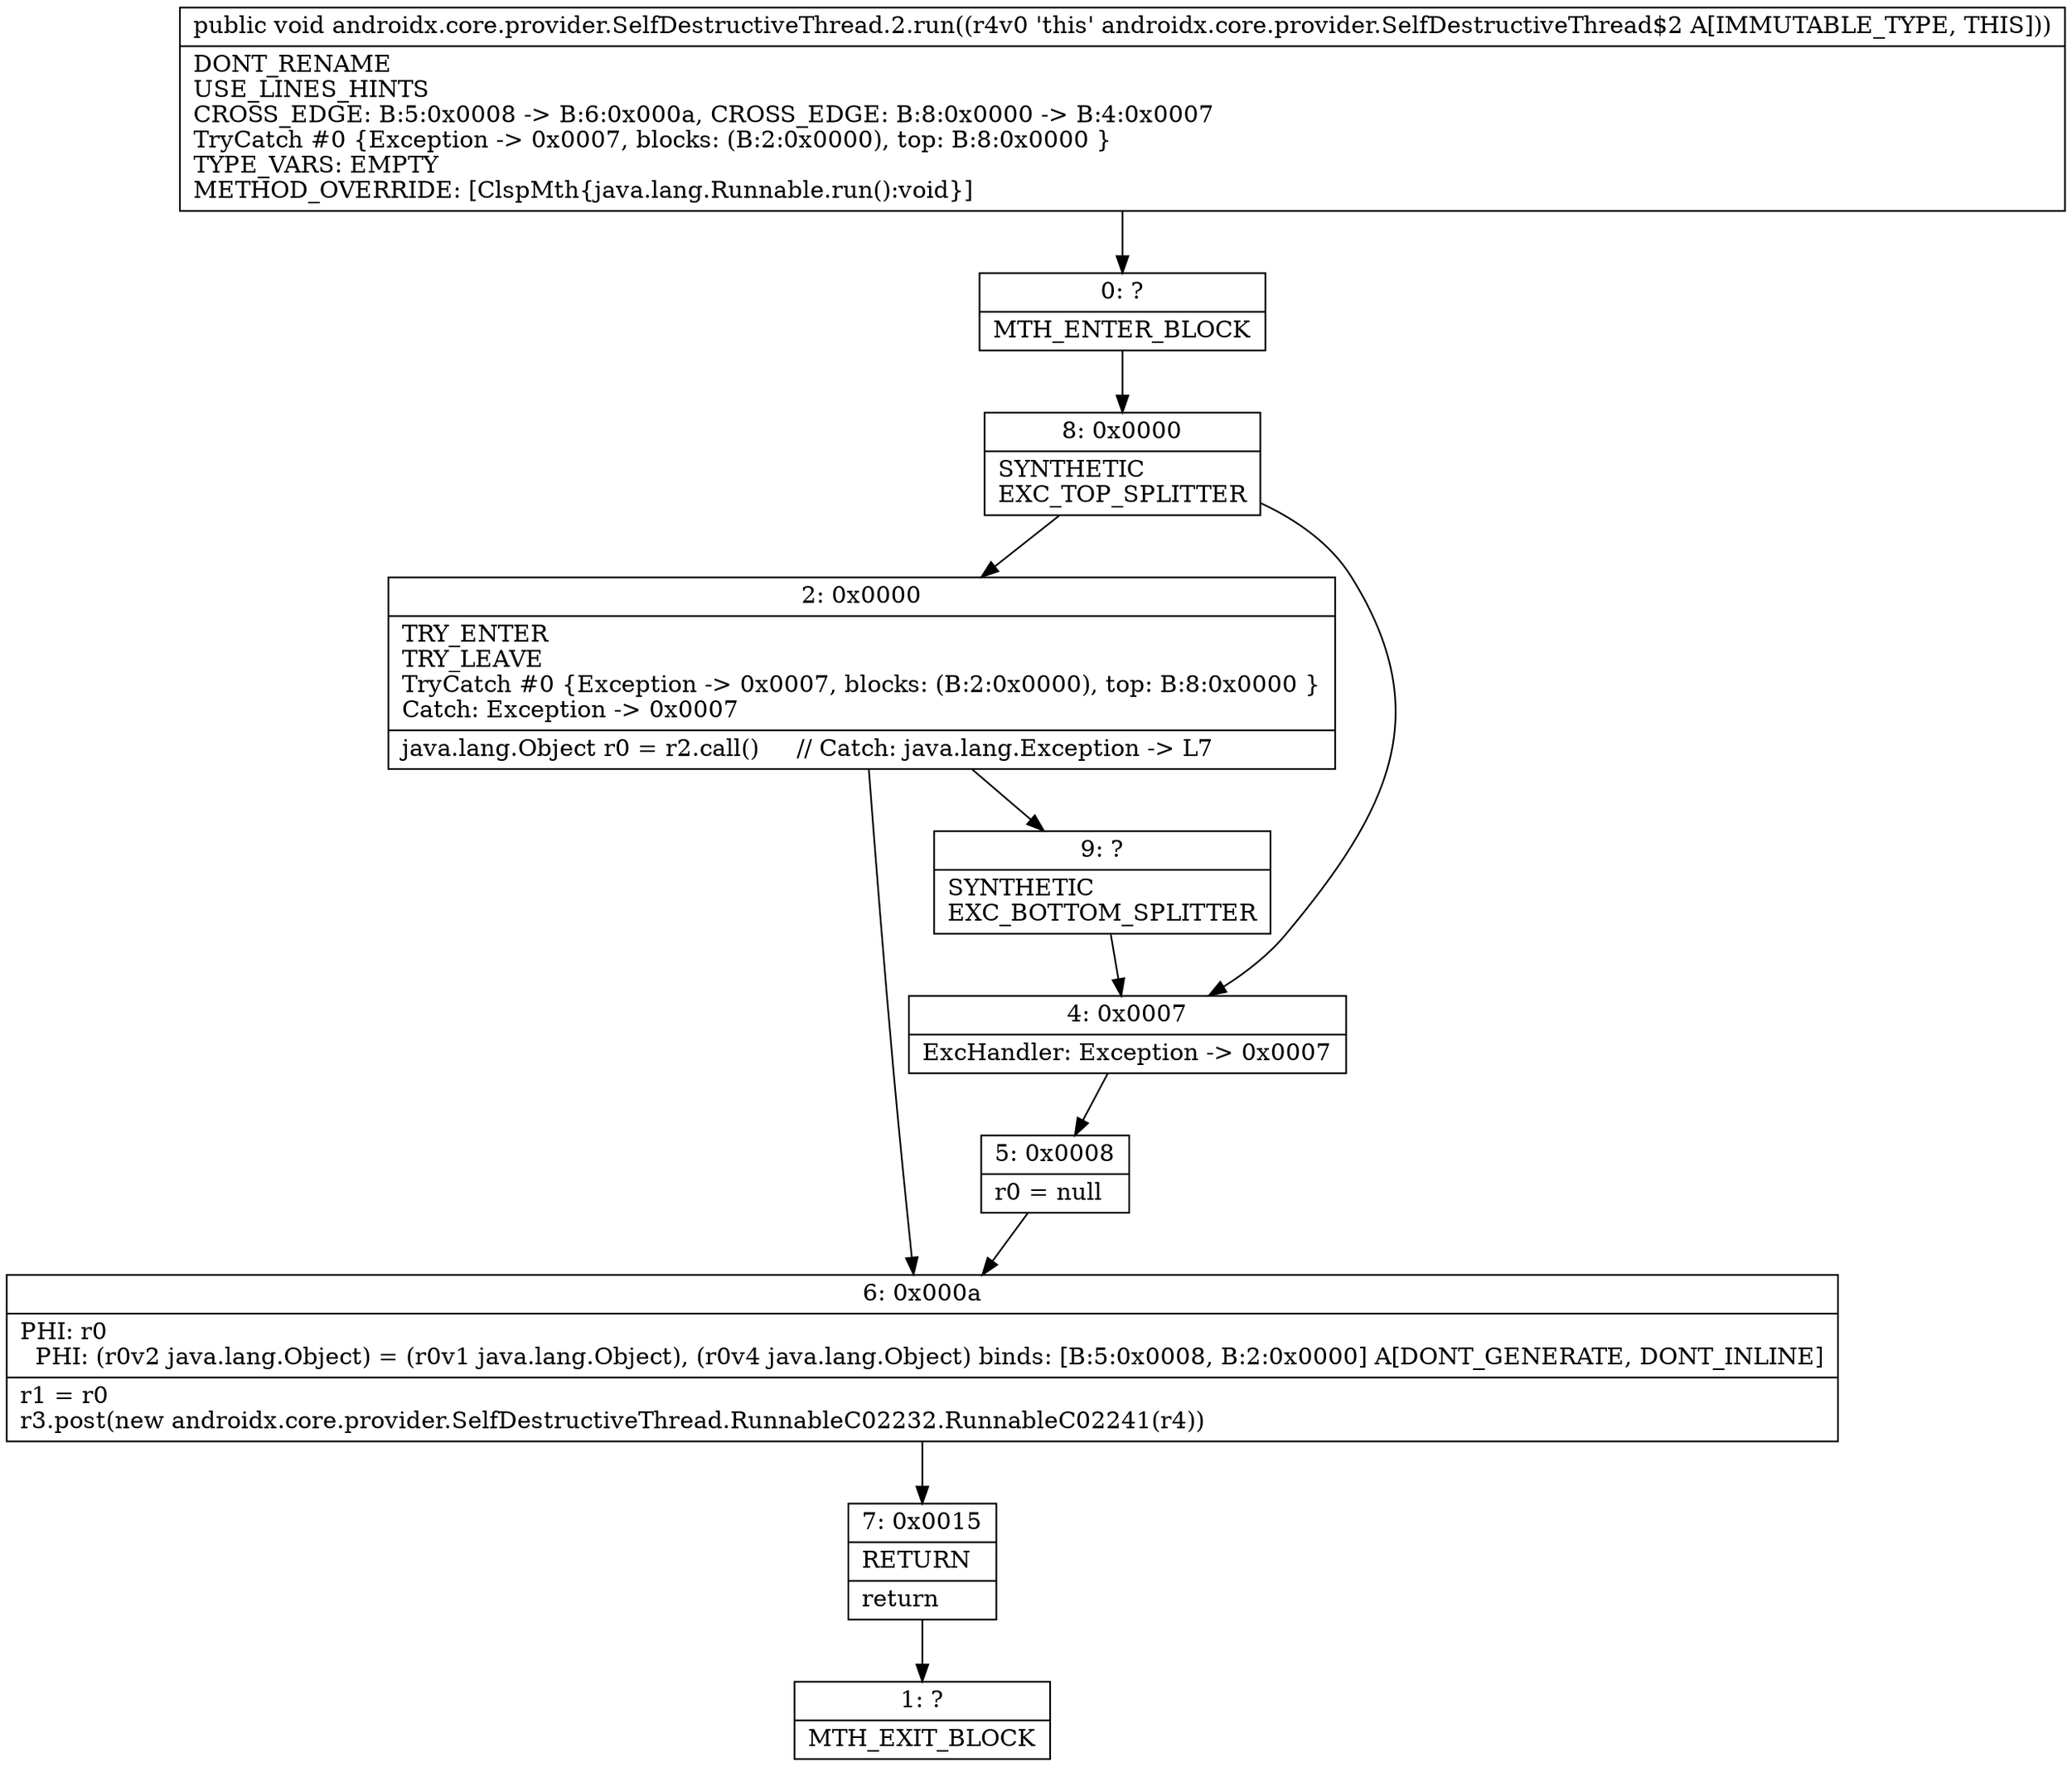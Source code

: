 digraph "CFG forandroidx.core.provider.SelfDestructiveThread.2.run()V" {
Node_0 [shape=record,label="{0\:\ ?|MTH_ENTER_BLOCK\l}"];
Node_8 [shape=record,label="{8\:\ 0x0000|SYNTHETIC\lEXC_TOP_SPLITTER\l}"];
Node_2 [shape=record,label="{2\:\ 0x0000|TRY_ENTER\lTRY_LEAVE\lTryCatch #0 \{Exception \-\> 0x0007, blocks: (B:2:0x0000), top: B:8:0x0000 \}\lCatch: Exception \-\> 0x0007\l|java.lang.Object r0 = r2.call()     \/\/ Catch: java.lang.Exception \-\> L7\l}"];
Node_6 [shape=record,label="{6\:\ 0x000a|PHI: r0 \l  PHI: (r0v2 java.lang.Object) = (r0v1 java.lang.Object), (r0v4 java.lang.Object) binds: [B:5:0x0008, B:2:0x0000] A[DONT_GENERATE, DONT_INLINE]\l|r1 = r0\lr3.post(new androidx.core.provider.SelfDestructiveThread.RunnableC02232.RunnableC02241(r4))\l}"];
Node_7 [shape=record,label="{7\:\ 0x0015|RETURN\l|return\l}"];
Node_1 [shape=record,label="{1\:\ ?|MTH_EXIT_BLOCK\l}"];
Node_9 [shape=record,label="{9\:\ ?|SYNTHETIC\lEXC_BOTTOM_SPLITTER\l}"];
Node_4 [shape=record,label="{4\:\ 0x0007|ExcHandler: Exception \-\> 0x0007\l}"];
Node_5 [shape=record,label="{5\:\ 0x0008|r0 = null\l}"];
MethodNode[shape=record,label="{public void androidx.core.provider.SelfDestructiveThread.2.run((r4v0 'this' androidx.core.provider.SelfDestructiveThread$2 A[IMMUTABLE_TYPE, THIS]))  | DONT_RENAME\lUSE_LINES_HINTS\lCROSS_EDGE: B:5:0x0008 \-\> B:6:0x000a, CROSS_EDGE: B:8:0x0000 \-\> B:4:0x0007\lTryCatch #0 \{Exception \-\> 0x0007, blocks: (B:2:0x0000), top: B:8:0x0000 \}\lTYPE_VARS: EMPTY\lMETHOD_OVERRIDE: [ClspMth\{java.lang.Runnable.run():void\}]\l}"];
MethodNode -> Node_0;Node_0 -> Node_8;
Node_8 -> Node_2;
Node_8 -> Node_4;
Node_2 -> Node_6;
Node_2 -> Node_9;
Node_6 -> Node_7;
Node_7 -> Node_1;
Node_9 -> Node_4;
Node_4 -> Node_5;
Node_5 -> Node_6;
}

